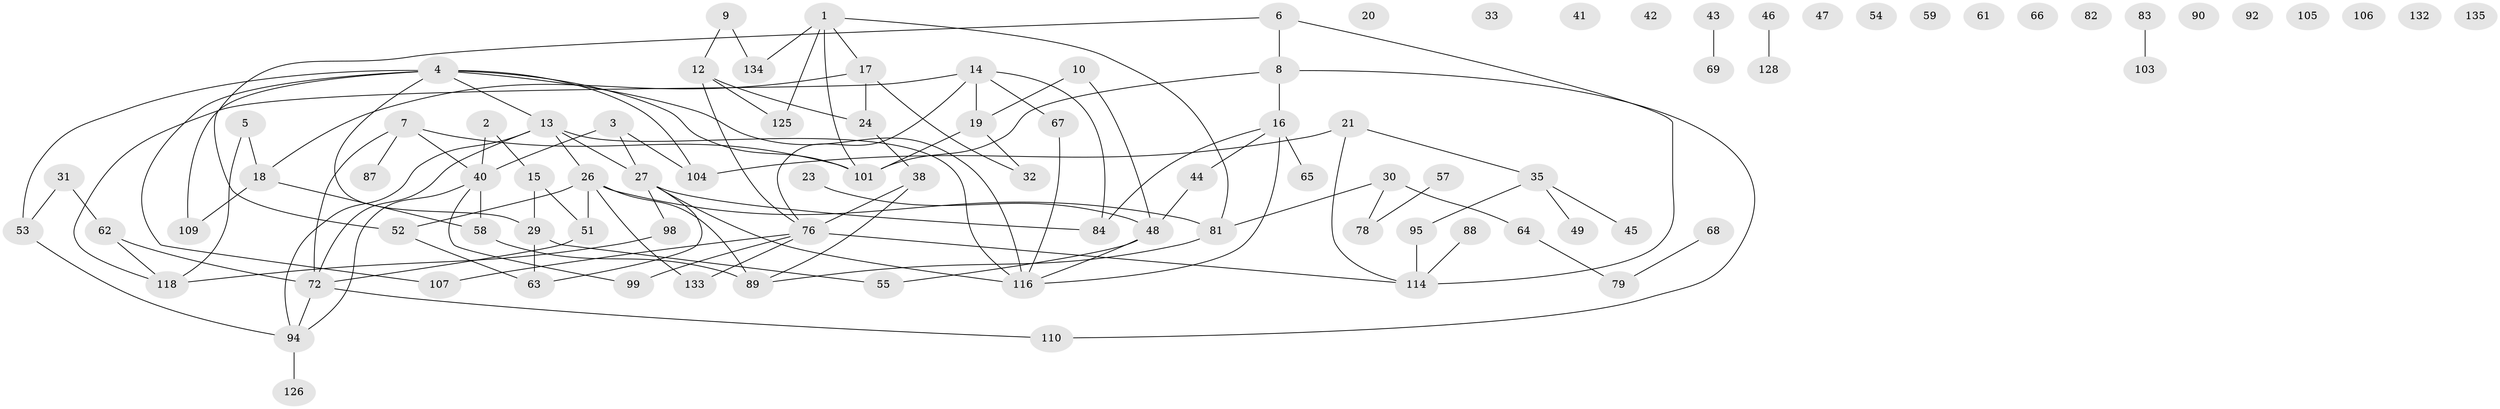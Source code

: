 // original degree distribution, {3: 0.25925925925925924, 1: 0.16296296296296298, 2: 0.25925925925925924, 4: 0.1259259259259259, 5: 0.05925925925925926, 0: 0.11851851851851852, 6: 0.007407407407407408, 7: 0.007407407407407408}
// Generated by graph-tools (version 1.1) at 2025/41/03/06/25 10:41:25]
// undirected, 93 vertices, 116 edges
graph export_dot {
graph [start="1"]
  node [color=gray90,style=filled];
  1 [super="+11"];
  2 [super="+113"];
  3;
  4 [super="+127"];
  5;
  6 [super="+50"];
  7;
  8 [super="+74"];
  9 [super="+25"];
  10 [super="+22"];
  12 [super="+34"];
  13 [super="+70"];
  14;
  15;
  16 [super="+124"];
  17 [super="+117"];
  18 [super="+123"];
  19;
  20;
  21 [super="+37"];
  23;
  24 [super="+28"];
  26 [super="+36"];
  27 [super="+119"];
  29 [super="+39"];
  30 [super="+100"];
  31;
  32;
  33;
  35 [super="+85"];
  38 [super="+129"];
  40 [super="+77"];
  41;
  42;
  43 [super="+91"];
  44 [super="+71"];
  45;
  46 [super="+93"];
  47;
  48 [super="+73"];
  49 [super="+60"];
  51 [super="+56"];
  52;
  53 [super="+130"];
  54;
  55;
  57;
  58 [super="+80"];
  59;
  61;
  62 [super="+97"];
  63 [super="+111"];
  64;
  65;
  66;
  67;
  68 [super="+75"];
  69;
  72 [super="+102"];
  76 [super="+86"];
  78;
  79;
  81;
  82;
  83;
  84 [super="+131"];
  87;
  88;
  89 [super="+96"];
  90;
  92;
  94 [super="+108"];
  95;
  98;
  99;
  101 [super="+112"];
  103;
  104;
  105;
  106;
  107 [super="+115"];
  109;
  110;
  114 [super="+122"];
  116 [super="+121"];
  118 [super="+120"];
  125;
  126;
  128;
  132;
  133;
  134;
  135;
  1 -- 101 [weight=2];
  1 -- 134;
  1 -- 81;
  1 -- 17;
  1 -- 125;
  2 -- 40;
  2 -- 15;
  3 -- 40;
  3 -- 104;
  3 -- 27;
  4 -- 13;
  4 -- 29;
  4 -- 101;
  4 -- 116;
  4 -- 53;
  4 -- 104;
  4 -- 107;
  4 -- 109;
  5 -- 18;
  5 -- 118;
  6 -- 8;
  6 -- 114;
  6 -- 52;
  7 -- 87;
  7 -- 101;
  7 -- 72;
  7 -- 40;
  8 -- 16;
  8 -- 101;
  8 -- 110;
  9 -- 134;
  9 -- 12;
  10 -- 48;
  10 -- 19;
  12 -- 125;
  12 -- 76;
  12 -- 24;
  13 -- 94;
  13 -- 116;
  13 -- 72;
  13 -- 26;
  13 -- 27;
  14 -- 19;
  14 -- 67;
  14 -- 76;
  14 -- 118;
  14 -- 84;
  15 -- 29;
  15 -- 51;
  16 -- 44;
  16 -- 65;
  16 -- 116;
  16 -- 84;
  17 -- 18;
  17 -- 32;
  17 -- 24;
  18 -- 58;
  18 -- 109;
  19 -- 32;
  19 -- 101;
  21 -- 35;
  21 -- 104;
  21 -- 114;
  23 -- 48;
  24 -- 38;
  26 -- 89;
  26 -- 81;
  26 -- 52;
  26 -- 133;
  26 -- 51;
  27 -- 98;
  27 -- 116;
  27 -- 84;
  27 -- 63;
  29 -- 55;
  29 -- 63;
  30 -- 78;
  30 -- 81;
  30 -- 64;
  31 -- 53;
  31 -- 62;
  35 -- 45;
  35 -- 49;
  35 -- 95;
  38 -- 76;
  38 -- 89;
  40 -- 99;
  40 -- 94;
  40 -- 58;
  43 -- 69;
  44 -- 48;
  46 -- 128;
  48 -- 116;
  48 -- 55;
  51 -- 72;
  52 -- 63;
  53 -- 94;
  57 -- 78;
  58 -- 89;
  62 -- 72;
  62 -- 118;
  64 -- 79;
  67 -- 116;
  68 -- 79;
  72 -- 110;
  72 -- 94;
  76 -- 99;
  76 -- 107;
  76 -- 133;
  76 -- 114;
  81 -- 89;
  83 -- 103;
  88 -- 114;
  94 -- 126;
  95 -- 114;
  98 -- 118;
}
